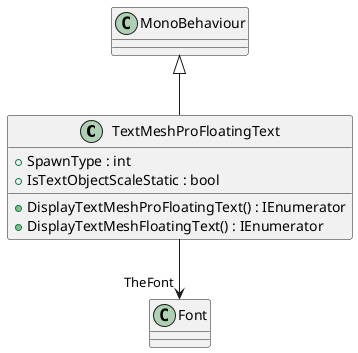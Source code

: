 @startuml
class TextMeshProFloatingText {
    + SpawnType : int
    + IsTextObjectScaleStatic : bool
    + DisplayTextMeshProFloatingText() : IEnumerator
    + DisplayTextMeshFloatingText() : IEnumerator
}
MonoBehaviour <|-- TextMeshProFloatingText
TextMeshProFloatingText --> "TheFont" Font
@enduml

